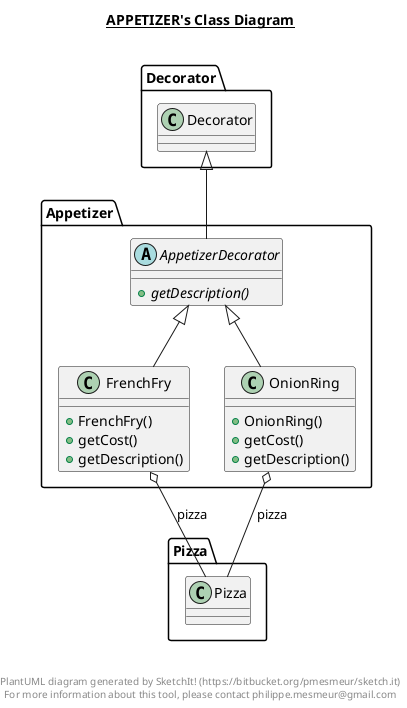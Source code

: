 @startuml

title __APPETIZER's Class Diagram__\n

  namespace Appetizer {
    abstract class Appetizer.AppetizerDecorator {
        {abstract} + getDescription()
    }
  }
  

  namespace Appetizer {
    class Appetizer.FrenchFry {
        + FrenchFry()
        + getCost()
        + getDescription()
    }
  }
  

  namespace Appetizer {
    class Appetizer.OnionRing {
        + OnionRing()
        + getCost()
        + getDescription()
    }
  }
  

  Appetizer.AppetizerDecorator -up-|> Decorator.Decorator
  Appetizer.FrenchFry -up-|> Appetizer.AppetizerDecorator
  Appetizer.FrenchFry o-- Pizza.Pizza : pizza
  Appetizer.OnionRing -up-|> Appetizer.AppetizerDecorator
  Appetizer.OnionRing o-- Pizza.Pizza : pizza


right footer


PlantUML diagram generated by SketchIt! (https://bitbucket.org/pmesmeur/sketch.it)
For more information about this tool, please contact philippe.mesmeur@gmail.com
endfooter

@enduml
